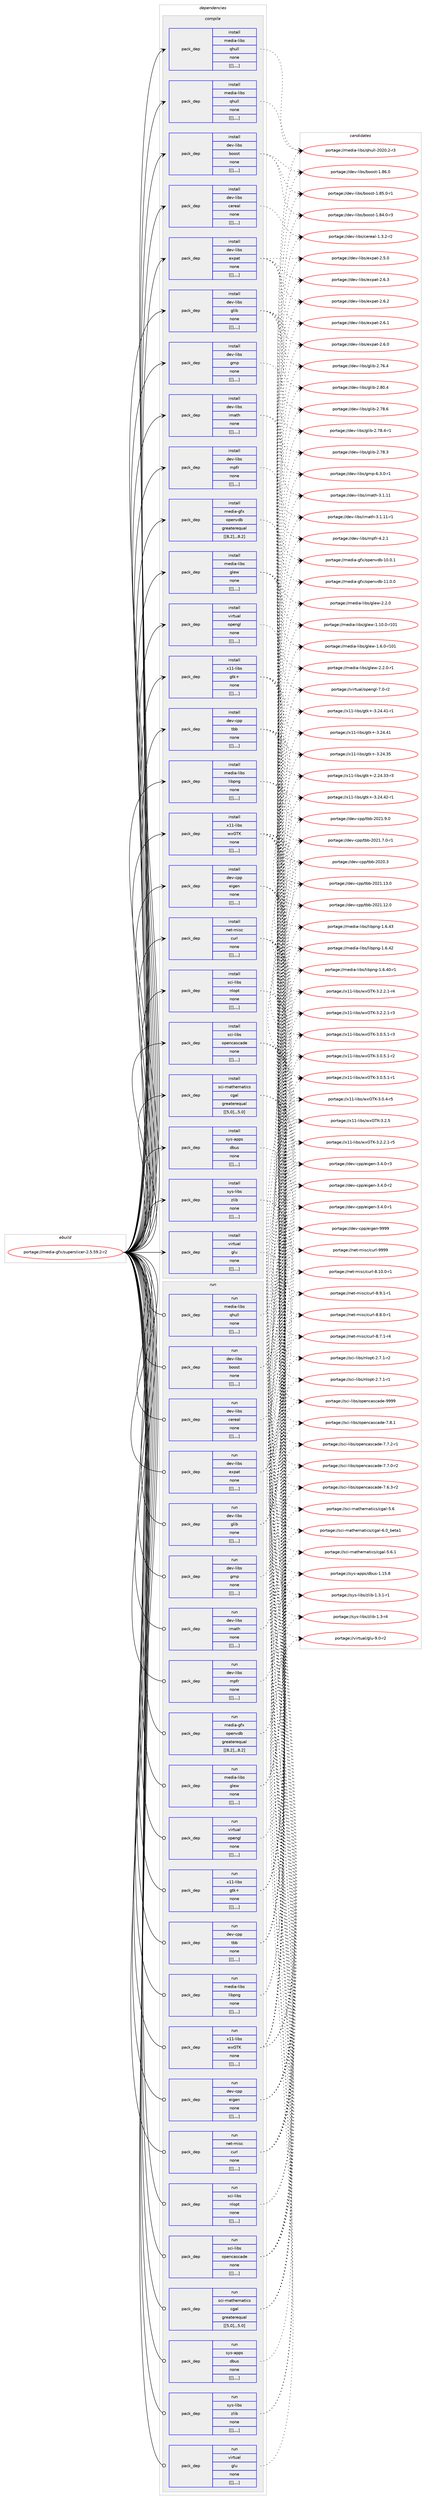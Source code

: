digraph prolog {

# *************
# Graph options
# *************

newrank=true;
concentrate=true;
compound=true;
graph [rankdir=LR,fontname=Helvetica,fontsize=10,ranksep=1.5];#, ranksep=2.5, nodesep=0.2];
edge  [arrowhead=vee];
node  [fontname=Helvetica,fontsize=10];

# **********
# The ebuild
# **********

subgraph cluster_leftcol {
color=gray;
label=<<i>ebuild</i>>;
id [label="portage://media-gfx/superslicer-2.5.59.2-r2", color=red, width=4, href="../media-gfx/superslicer-2.5.59.2-r2.svg"];
}

# ****************
# The dependencies
# ****************

subgraph cluster_midcol {
color=gray;
label=<<i>dependencies</i>>;
subgraph cluster_compile {
fillcolor="#eeeeee";
style=filled;
label=<<i>compile</i>>;
subgraph pack230252 {
dependency310038 [label=<<TABLE BORDER="0" CELLBORDER="1" CELLSPACING="0" CELLPADDING="4" WIDTH="220"><TR><TD ROWSPAN="6" CELLPADDING="30">pack_dep</TD></TR><TR><TD WIDTH="110">install</TD></TR><TR><TD>dev-cpp</TD></TR><TR><TD>eigen</TD></TR><TR><TD>none</TD></TR><TR><TD>[[],,,,]</TD></TR></TABLE>>, shape=none, color=blue];
}
id:e -> dependency310038:w [weight=20,style="solid",arrowhead="vee"];
subgraph pack230253 {
dependency310039 [label=<<TABLE BORDER="0" CELLBORDER="1" CELLSPACING="0" CELLPADDING="4" WIDTH="220"><TR><TD ROWSPAN="6" CELLPADDING="30">pack_dep</TD></TR><TR><TD WIDTH="110">install</TD></TR><TR><TD>dev-cpp</TD></TR><TR><TD>tbb</TD></TR><TR><TD>none</TD></TR><TR><TD>[[],,,,]</TD></TR></TABLE>>, shape=none, color=blue];
}
id:e -> dependency310039:w [weight=20,style="solid",arrowhead="vee"];
subgraph pack230254 {
dependency310040 [label=<<TABLE BORDER="0" CELLBORDER="1" CELLSPACING="0" CELLPADDING="4" WIDTH="220"><TR><TD ROWSPAN="6" CELLPADDING="30">pack_dep</TD></TR><TR><TD WIDTH="110">install</TD></TR><TR><TD>dev-libs</TD></TR><TR><TD>boost</TD></TR><TR><TD>none</TD></TR><TR><TD>[[],,,,]</TD></TR></TABLE>>, shape=none, color=blue];
}
id:e -> dependency310040:w [weight=20,style="solid",arrowhead="vee"];
subgraph pack230255 {
dependency310041 [label=<<TABLE BORDER="0" CELLBORDER="1" CELLSPACING="0" CELLPADDING="4" WIDTH="220"><TR><TD ROWSPAN="6" CELLPADDING="30">pack_dep</TD></TR><TR><TD WIDTH="110">install</TD></TR><TR><TD>dev-libs</TD></TR><TR><TD>cereal</TD></TR><TR><TD>none</TD></TR><TR><TD>[[],,,,]</TD></TR></TABLE>>, shape=none, color=blue];
}
id:e -> dependency310041:w [weight=20,style="solid",arrowhead="vee"];
subgraph pack230256 {
dependency310042 [label=<<TABLE BORDER="0" CELLBORDER="1" CELLSPACING="0" CELLPADDING="4" WIDTH="220"><TR><TD ROWSPAN="6" CELLPADDING="30">pack_dep</TD></TR><TR><TD WIDTH="110">install</TD></TR><TR><TD>dev-libs</TD></TR><TR><TD>expat</TD></TR><TR><TD>none</TD></TR><TR><TD>[[],,,,]</TD></TR></TABLE>>, shape=none, color=blue];
}
id:e -> dependency310042:w [weight=20,style="solid",arrowhead="vee"];
subgraph pack230257 {
dependency310043 [label=<<TABLE BORDER="0" CELLBORDER="1" CELLSPACING="0" CELLPADDING="4" WIDTH="220"><TR><TD ROWSPAN="6" CELLPADDING="30">pack_dep</TD></TR><TR><TD WIDTH="110">install</TD></TR><TR><TD>dev-libs</TD></TR><TR><TD>glib</TD></TR><TR><TD>none</TD></TR><TR><TD>[[],,,,]</TD></TR></TABLE>>, shape=none, color=blue];
}
id:e -> dependency310043:w [weight=20,style="solid",arrowhead="vee"];
subgraph pack230258 {
dependency310044 [label=<<TABLE BORDER="0" CELLBORDER="1" CELLSPACING="0" CELLPADDING="4" WIDTH="220"><TR><TD ROWSPAN="6" CELLPADDING="30">pack_dep</TD></TR><TR><TD WIDTH="110">install</TD></TR><TR><TD>dev-libs</TD></TR><TR><TD>gmp</TD></TR><TR><TD>none</TD></TR><TR><TD>[[],,,,]</TD></TR></TABLE>>, shape=none, color=blue];
}
id:e -> dependency310044:w [weight=20,style="solid",arrowhead="vee"];
subgraph pack230259 {
dependency310045 [label=<<TABLE BORDER="0" CELLBORDER="1" CELLSPACING="0" CELLPADDING="4" WIDTH="220"><TR><TD ROWSPAN="6" CELLPADDING="30">pack_dep</TD></TR><TR><TD WIDTH="110">install</TD></TR><TR><TD>dev-libs</TD></TR><TR><TD>imath</TD></TR><TR><TD>none</TD></TR><TR><TD>[[],,,,]</TD></TR></TABLE>>, shape=none, color=blue];
}
id:e -> dependency310045:w [weight=20,style="solid",arrowhead="vee"];
subgraph pack230260 {
dependency310046 [label=<<TABLE BORDER="0" CELLBORDER="1" CELLSPACING="0" CELLPADDING="4" WIDTH="220"><TR><TD ROWSPAN="6" CELLPADDING="30">pack_dep</TD></TR><TR><TD WIDTH="110">install</TD></TR><TR><TD>dev-libs</TD></TR><TR><TD>mpfr</TD></TR><TR><TD>none</TD></TR><TR><TD>[[],,,,]</TD></TR></TABLE>>, shape=none, color=blue];
}
id:e -> dependency310046:w [weight=20,style="solid",arrowhead="vee"];
subgraph pack230261 {
dependency310047 [label=<<TABLE BORDER="0" CELLBORDER="1" CELLSPACING="0" CELLPADDING="4" WIDTH="220"><TR><TD ROWSPAN="6" CELLPADDING="30">pack_dep</TD></TR><TR><TD WIDTH="110">install</TD></TR><TR><TD>media-gfx</TD></TR><TR><TD>openvdb</TD></TR><TR><TD>greaterequal</TD></TR><TR><TD>[[8,2],,,8.2]</TD></TR></TABLE>>, shape=none, color=blue];
}
id:e -> dependency310047:w [weight=20,style="solid",arrowhead="vee"];
subgraph pack230262 {
dependency310048 [label=<<TABLE BORDER="0" CELLBORDER="1" CELLSPACING="0" CELLPADDING="4" WIDTH="220"><TR><TD ROWSPAN="6" CELLPADDING="30">pack_dep</TD></TR><TR><TD WIDTH="110">install</TD></TR><TR><TD>media-libs</TD></TR><TR><TD>glew</TD></TR><TR><TD>none</TD></TR><TR><TD>[[],,,,]</TD></TR></TABLE>>, shape=none, color=blue];
}
id:e -> dependency310048:w [weight=20,style="solid",arrowhead="vee"];
subgraph pack230263 {
dependency310049 [label=<<TABLE BORDER="0" CELLBORDER="1" CELLSPACING="0" CELLPADDING="4" WIDTH="220"><TR><TD ROWSPAN="6" CELLPADDING="30">pack_dep</TD></TR><TR><TD WIDTH="110">install</TD></TR><TR><TD>media-libs</TD></TR><TR><TD>libpng</TD></TR><TR><TD>none</TD></TR><TR><TD>[[],,,,]</TD></TR></TABLE>>, shape=none, color=blue];
}
id:e -> dependency310049:w [weight=20,style="solid",arrowhead="vee"];
subgraph pack230264 {
dependency310050 [label=<<TABLE BORDER="0" CELLBORDER="1" CELLSPACING="0" CELLPADDING="4" WIDTH="220"><TR><TD ROWSPAN="6" CELLPADDING="30">pack_dep</TD></TR><TR><TD WIDTH="110">install</TD></TR><TR><TD>media-libs</TD></TR><TR><TD>qhull</TD></TR><TR><TD>none</TD></TR><TR><TD>[[],,,,]</TD></TR></TABLE>>, shape=none, color=blue];
}
id:e -> dependency310050:w [weight=20,style="solid",arrowhead="vee"];
subgraph pack230265 {
dependency310051 [label=<<TABLE BORDER="0" CELLBORDER="1" CELLSPACING="0" CELLPADDING="4" WIDTH="220"><TR><TD ROWSPAN="6" CELLPADDING="30">pack_dep</TD></TR><TR><TD WIDTH="110">install</TD></TR><TR><TD>media-libs</TD></TR><TR><TD>qhull</TD></TR><TR><TD>none</TD></TR><TR><TD>[[],,,,]</TD></TR></TABLE>>, shape=none, color=blue];
}
id:e -> dependency310051:w [weight=20,style="solid",arrowhead="vee"];
subgraph pack230266 {
dependency310052 [label=<<TABLE BORDER="0" CELLBORDER="1" CELLSPACING="0" CELLPADDING="4" WIDTH="220"><TR><TD ROWSPAN="6" CELLPADDING="30">pack_dep</TD></TR><TR><TD WIDTH="110">install</TD></TR><TR><TD>net-misc</TD></TR><TR><TD>curl</TD></TR><TR><TD>none</TD></TR><TR><TD>[[],,,,]</TD></TR></TABLE>>, shape=none, color=blue];
}
id:e -> dependency310052:w [weight=20,style="solid",arrowhead="vee"];
subgraph pack230267 {
dependency310053 [label=<<TABLE BORDER="0" CELLBORDER="1" CELLSPACING="0" CELLPADDING="4" WIDTH="220"><TR><TD ROWSPAN="6" CELLPADDING="30">pack_dep</TD></TR><TR><TD WIDTH="110">install</TD></TR><TR><TD>sci-libs</TD></TR><TR><TD>nlopt</TD></TR><TR><TD>none</TD></TR><TR><TD>[[],,,,]</TD></TR></TABLE>>, shape=none, color=blue];
}
id:e -> dependency310053:w [weight=20,style="solid",arrowhead="vee"];
subgraph pack230268 {
dependency310054 [label=<<TABLE BORDER="0" CELLBORDER="1" CELLSPACING="0" CELLPADDING="4" WIDTH="220"><TR><TD ROWSPAN="6" CELLPADDING="30">pack_dep</TD></TR><TR><TD WIDTH="110">install</TD></TR><TR><TD>sci-libs</TD></TR><TR><TD>opencascade</TD></TR><TR><TD>none</TD></TR><TR><TD>[[],,,,]</TD></TR></TABLE>>, shape=none, color=blue];
}
id:e -> dependency310054:w [weight=20,style="solid",arrowhead="vee"];
subgraph pack230269 {
dependency310055 [label=<<TABLE BORDER="0" CELLBORDER="1" CELLSPACING="0" CELLPADDING="4" WIDTH="220"><TR><TD ROWSPAN="6" CELLPADDING="30">pack_dep</TD></TR><TR><TD WIDTH="110">install</TD></TR><TR><TD>sci-mathematics</TD></TR><TR><TD>cgal</TD></TR><TR><TD>greaterequal</TD></TR><TR><TD>[[5,0],,,5.0]</TD></TR></TABLE>>, shape=none, color=blue];
}
id:e -> dependency310055:w [weight=20,style="solid",arrowhead="vee"];
subgraph pack230270 {
dependency310056 [label=<<TABLE BORDER="0" CELLBORDER="1" CELLSPACING="0" CELLPADDING="4" WIDTH="220"><TR><TD ROWSPAN="6" CELLPADDING="30">pack_dep</TD></TR><TR><TD WIDTH="110">install</TD></TR><TR><TD>sys-apps</TD></TR><TR><TD>dbus</TD></TR><TR><TD>none</TD></TR><TR><TD>[[],,,,]</TD></TR></TABLE>>, shape=none, color=blue];
}
id:e -> dependency310056:w [weight=20,style="solid",arrowhead="vee"];
subgraph pack230271 {
dependency310057 [label=<<TABLE BORDER="0" CELLBORDER="1" CELLSPACING="0" CELLPADDING="4" WIDTH="220"><TR><TD ROWSPAN="6" CELLPADDING="30">pack_dep</TD></TR><TR><TD WIDTH="110">install</TD></TR><TR><TD>sys-libs</TD></TR><TR><TD>zlib</TD></TR><TR><TD>none</TD></TR><TR><TD>[[],,,,]</TD></TR></TABLE>>, shape=none, color=blue];
}
id:e -> dependency310057:w [weight=20,style="solid",arrowhead="vee"];
subgraph pack230272 {
dependency310058 [label=<<TABLE BORDER="0" CELLBORDER="1" CELLSPACING="0" CELLPADDING="4" WIDTH="220"><TR><TD ROWSPAN="6" CELLPADDING="30">pack_dep</TD></TR><TR><TD WIDTH="110">install</TD></TR><TR><TD>virtual</TD></TR><TR><TD>glu</TD></TR><TR><TD>none</TD></TR><TR><TD>[[],,,,]</TD></TR></TABLE>>, shape=none, color=blue];
}
id:e -> dependency310058:w [weight=20,style="solid",arrowhead="vee"];
subgraph pack230273 {
dependency310059 [label=<<TABLE BORDER="0" CELLBORDER="1" CELLSPACING="0" CELLPADDING="4" WIDTH="220"><TR><TD ROWSPAN="6" CELLPADDING="30">pack_dep</TD></TR><TR><TD WIDTH="110">install</TD></TR><TR><TD>virtual</TD></TR><TR><TD>opengl</TD></TR><TR><TD>none</TD></TR><TR><TD>[[],,,,]</TD></TR></TABLE>>, shape=none, color=blue];
}
id:e -> dependency310059:w [weight=20,style="solid",arrowhead="vee"];
subgraph pack230274 {
dependency310060 [label=<<TABLE BORDER="0" CELLBORDER="1" CELLSPACING="0" CELLPADDING="4" WIDTH="220"><TR><TD ROWSPAN="6" CELLPADDING="30">pack_dep</TD></TR><TR><TD WIDTH="110">install</TD></TR><TR><TD>x11-libs</TD></TR><TR><TD>gtk+</TD></TR><TR><TD>none</TD></TR><TR><TD>[[],,,,]</TD></TR></TABLE>>, shape=none, color=blue];
}
id:e -> dependency310060:w [weight=20,style="solid",arrowhead="vee"];
subgraph pack230275 {
dependency310061 [label=<<TABLE BORDER="0" CELLBORDER="1" CELLSPACING="0" CELLPADDING="4" WIDTH="220"><TR><TD ROWSPAN="6" CELLPADDING="30">pack_dep</TD></TR><TR><TD WIDTH="110">install</TD></TR><TR><TD>x11-libs</TD></TR><TR><TD>wxGTK</TD></TR><TR><TD>none</TD></TR><TR><TD>[[],,,,]</TD></TR></TABLE>>, shape=none, color=blue];
}
id:e -> dependency310061:w [weight=20,style="solid",arrowhead="vee"];
}
subgraph cluster_compileandrun {
fillcolor="#eeeeee";
style=filled;
label=<<i>compile and run</i>>;
}
subgraph cluster_run {
fillcolor="#eeeeee";
style=filled;
label=<<i>run</i>>;
subgraph pack230276 {
dependency310062 [label=<<TABLE BORDER="0" CELLBORDER="1" CELLSPACING="0" CELLPADDING="4" WIDTH="220"><TR><TD ROWSPAN="6" CELLPADDING="30">pack_dep</TD></TR><TR><TD WIDTH="110">run</TD></TR><TR><TD>dev-cpp</TD></TR><TR><TD>eigen</TD></TR><TR><TD>none</TD></TR><TR><TD>[[],,,,]</TD></TR></TABLE>>, shape=none, color=blue];
}
id:e -> dependency310062:w [weight=20,style="solid",arrowhead="odot"];
subgraph pack230277 {
dependency310063 [label=<<TABLE BORDER="0" CELLBORDER="1" CELLSPACING="0" CELLPADDING="4" WIDTH="220"><TR><TD ROWSPAN="6" CELLPADDING="30">pack_dep</TD></TR><TR><TD WIDTH="110">run</TD></TR><TR><TD>dev-cpp</TD></TR><TR><TD>tbb</TD></TR><TR><TD>none</TD></TR><TR><TD>[[],,,,]</TD></TR></TABLE>>, shape=none, color=blue];
}
id:e -> dependency310063:w [weight=20,style="solid",arrowhead="odot"];
subgraph pack230278 {
dependency310064 [label=<<TABLE BORDER="0" CELLBORDER="1" CELLSPACING="0" CELLPADDING="4" WIDTH="220"><TR><TD ROWSPAN="6" CELLPADDING="30">pack_dep</TD></TR><TR><TD WIDTH="110">run</TD></TR><TR><TD>dev-libs</TD></TR><TR><TD>boost</TD></TR><TR><TD>none</TD></TR><TR><TD>[[],,,,]</TD></TR></TABLE>>, shape=none, color=blue];
}
id:e -> dependency310064:w [weight=20,style="solid",arrowhead="odot"];
subgraph pack230279 {
dependency310065 [label=<<TABLE BORDER="0" CELLBORDER="1" CELLSPACING="0" CELLPADDING="4" WIDTH="220"><TR><TD ROWSPAN="6" CELLPADDING="30">pack_dep</TD></TR><TR><TD WIDTH="110">run</TD></TR><TR><TD>dev-libs</TD></TR><TR><TD>cereal</TD></TR><TR><TD>none</TD></TR><TR><TD>[[],,,,]</TD></TR></TABLE>>, shape=none, color=blue];
}
id:e -> dependency310065:w [weight=20,style="solid",arrowhead="odot"];
subgraph pack230280 {
dependency310066 [label=<<TABLE BORDER="0" CELLBORDER="1" CELLSPACING="0" CELLPADDING="4" WIDTH="220"><TR><TD ROWSPAN="6" CELLPADDING="30">pack_dep</TD></TR><TR><TD WIDTH="110">run</TD></TR><TR><TD>dev-libs</TD></TR><TR><TD>expat</TD></TR><TR><TD>none</TD></TR><TR><TD>[[],,,,]</TD></TR></TABLE>>, shape=none, color=blue];
}
id:e -> dependency310066:w [weight=20,style="solid",arrowhead="odot"];
subgraph pack230281 {
dependency310067 [label=<<TABLE BORDER="0" CELLBORDER="1" CELLSPACING="0" CELLPADDING="4" WIDTH="220"><TR><TD ROWSPAN="6" CELLPADDING="30">pack_dep</TD></TR><TR><TD WIDTH="110">run</TD></TR><TR><TD>dev-libs</TD></TR><TR><TD>glib</TD></TR><TR><TD>none</TD></TR><TR><TD>[[],,,,]</TD></TR></TABLE>>, shape=none, color=blue];
}
id:e -> dependency310067:w [weight=20,style="solid",arrowhead="odot"];
subgraph pack230282 {
dependency310068 [label=<<TABLE BORDER="0" CELLBORDER="1" CELLSPACING="0" CELLPADDING="4" WIDTH="220"><TR><TD ROWSPAN="6" CELLPADDING="30">pack_dep</TD></TR><TR><TD WIDTH="110">run</TD></TR><TR><TD>dev-libs</TD></TR><TR><TD>gmp</TD></TR><TR><TD>none</TD></TR><TR><TD>[[],,,,]</TD></TR></TABLE>>, shape=none, color=blue];
}
id:e -> dependency310068:w [weight=20,style="solid",arrowhead="odot"];
subgraph pack230283 {
dependency310069 [label=<<TABLE BORDER="0" CELLBORDER="1" CELLSPACING="0" CELLPADDING="4" WIDTH="220"><TR><TD ROWSPAN="6" CELLPADDING="30">pack_dep</TD></TR><TR><TD WIDTH="110">run</TD></TR><TR><TD>dev-libs</TD></TR><TR><TD>imath</TD></TR><TR><TD>none</TD></TR><TR><TD>[[],,,,]</TD></TR></TABLE>>, shape=none, color=blue];
}
id:e -> dependency310069:w [weight=20,style="solid",arrowhead="odot"];
subgraph pack230284 {
dependency310070 [label=<<TABLE BORDER="0" CELLBORDER="1" CELLSPACING="0" CELLPADDING="4" WIDTH="220"><TR><TD ROWSPAN="6" CELLPADDING="30">pack_dep</TD></TR><TR><TD WIDTH="110">run</TD></TR><TR><TD>dev-libs</TD></TR><TR><TD>mpfr</TD></TR><TR><TD>none</TD></TR><TR><TD>[[],,,,]</TD></TR></TABLE>>, shape=none, color=blue];
}
id:e -> dependency310070:w [weight=20,style="solid",arrowhead="odot"];
subgraph pack230285 {
dependency310071 [label=<<TABLE BORDER="0" CELLBORDER="1" CELLSPACING="0" CELLPADDING="4" WIDTH="220"><TR><TD ROWSPAN="6" CELLPADDING="30">pack_dep</TD></TR><TR><TD WIDTH="110">run</TD></TR><TR><TD>media-gfx</TD></TR><TR><TD>openvdb</TD></TR><TR><TD>greaterequal</TD></TR><TR><TD>[[8,2],,,8.2]</TD></TR></TABLE>>, shape=none, color=blue];
}
id:e -> dependency310071:w [weight=20,style="solid",arrowhead="odot"];
subgraph pack230286 {
dependency310072 [label=<<TABLE BORDER="0" CELLBORDER="1" CELLSPACING="0" CELLPADDING="4" WIDTH="220"><TR><TD ROWSPAN="6" CELLPADDING="30">pack_dep</TD></TR><TR><TD WIDTH="110">run</TD></TR><TR><TD>media-libs</TD></TR><TR><TD>glew</TD></TR><TR><TD>none</TD></TR><TR><TD>[[],,,,]</TD></TR></TABLE>>, shape=none, color=blue];
}
id:e -> dependency310072:w [weight=20,style="solid",arrowhead="odot"];
subgraph pack230287 {
dependency310073 [label=<<TABLE BORDER="0" CELLBORDER="1" CELLSPACING="0" CELLPADDING="4" WIDTH="220"><TR><TD ROWSPAN="6" CELLPADDING="30">pack_dep</TD></TR><TR><TD WIDTH="110">run</TD></TR><TR><TD>media-libs</TD></TR><TR><TD>libpng</TD></TR><TR><TD>none</TD></TR><TR><TD>[[],,,,]</TD></TR></TABLE>>, shape=none, color=blue];
}
id:e -> dependency310073:w [weight=20,style="solid",arrowhead="odot"];
subgraph pack230288 {
dependency310074 [label=<<TABLE BORDER="0" CELLBORDER="1" CELLSPACING="0" CELLPADDING="4" WIDTH="220"><TR><TD ROWSPAN="6" CELLPADDING="30">pack_dep</TD></TR><TR><TD WIDTH="110">run</TD></TR><TR><TD>media-libs</TD></TR><TR><TD>qhull</TD></TR><TR><TD>none</TD></TR><TR><TD>[[],,,,]</TD></TR></TABLE>>, shape=none, color=blue];
}
id:e -> dependency310074:w [weight=20,style="solid",arrowhead="odot"];
subgraph pack230289 {
dependency310075 [label=<<TABLE BORDER="0" CELLBORDER="1" CELLSPACING="0" CELLPADDING="4" WIDTH="220"><TR><TD ROWSPAN="6" CELLPADDING="30">pack_dep</TD></TR><TR><TD WIDTH="110">run</TD></TR><TR><TD>net-misc</TD></TR><TR><TD>curl</TD></TR><TR><TD>none</TD></TR><TR><TD>[[],,,,]</TD></TR></TABLE>>, shape=none, color=blue];
}
id:e -> dependency310075:w [weight=20,style="solid",arrowhead="odot"];
subgraph pack230290 {
dependency310076 [label=<<TABLE BORDER="0" CELLBORDER="1" CELLSPACING="0" CELLPADDING="4" WIDTH="220"><TR><TD ROWSPAN="6" CELLPADDING="30">pack_dep</TD></TR><TR><TD WIDTH="110">run</TD></TR><TR><TD>sci-libs</TD></TR><TR><TD>nlopt</TD></TR><TR><TD>none</TD></TR><TR><TD>[[],,,,]</TD></TR></TABLE>>, shape=none, color=blue];
}
id:e -> dependency310076:w [weight=20,style="solid",arrowhead="odot"];
subgraph pack230291 {
dependency310077 [label=<<TABLE BORDER="0" CELLBORDER="1" CELLSPACING="0" CELLPADDING="4" WIDTH="220"><TR><TD ROWSPAN="6" CELLPADDING="30">pack_dep</TD></TR><TR><TD WIDTH="110">run</TD></TR><TR><TD>sci-libs</TD></TR><TR><TD>opencascade</TD></TR><TR><TD>none</TD></TR><TR><TD>[[],,,,]</TD></TR></TABLE>>, shape=none, color=blue];
}
id:e -> dependency310077:w [weight=20,style="solid",arrowhead="odot"];
subgraph pack230292 {
dependency310078 [label=<<TABLE BORDER="0" CELLBORDER="1" CELLSPACING="0" CELLPADDING="4" WIDTH="220"><TR><TD ROWSPAN="6" CELLPADDING="30">pack_dep</TD></TR><TR><TD WIDTH="110">run</TD></TR><TR><TD>sci-mathematics</TD></TR><TR><TD>cgal</TD></TR><TR><TD>greaterequal</TD></TR><TR><TD>[[5,0],,,5.0]</TD></TR></TABLE>>, shape=none, color=blue];
}
id:e -> dependency310078:w [weight=20,style="solid",arrowhead="odot"];
subgraph pack230293 {
dependency310079 [label=<<TABLE BORDER="0" CELLBORDER="1" CELLSPACING="0" CELLPADDING="4" WIDTH="220"><TR><TD ROWSPAN="6" CELLPADDING="30">pack_dep</TD></TR><TR><TD WIDTH="110">run</TD></TR><TR><TD>sys-apps</TD></TR><TR><TD>dbus</TD></TR><TR><TD>none</TD></TR><TR><TD>[[],,,,]</TD></TR></TABLE>>, shape=none, color=blue];
}
id:e -> dependency310079:w [weight=20,style="solid",arrowhead="odot"];
subgraph pack230294 {
dependency310080 [label=<<TABLE BORDER="0" CELLBORDER="1" CELLSPACING="0" CELLPADDING="4" WIDTH="220"><TR><TD ROWSPAN="6" CELLPADDING="30">pack_dep</TD></TR><TR><TD WIDTH="110">run</TD></TR><TR><TD>sys-libs</TD></TR><TR><TD>zlib</TD></TR><TR><TD>none</TD></TR><TR><TD>[[],,,,]</TD></TR></TABLE>>, shape=none, color=blue];
}
id:e -> dependency310080:w [weight=20,style="solid",arrowhead="odot"];
subgraph pack230295 {
dependency310081 [label=<<TABLE BORDER="0" CELLBORDER="1" CELLSPACING="0" CELLPADDING="4" WIDTH="220"><TR><TD ROWSPAN="6" CELLPADDING="30">pack_dep</TD></TR><TR><TD WIDTH="110">run</TD></TR><TR><TD>virtual</TD></TR><TR><TD>glu</TD></TR><TR><TD>none</TD></TR><TR><TD>[[],,,,]</TD></TR></TABLE>>, shape=none, color=blue];
}
id:e -> dependency310081:w [weight=20,style="solid",arrowhead="odot"];
subgraph pack230296 {
dependency310082 [label=<<TABLE BORDER="0" CELLBORDER="1" CELLSPACING="0" CELLPADDING="4" WIDTH="220"><TR><TD ROWSPAN="6" CELLPADDING="30">pack_dep</TD></TR><TR><TD WIDTH="110">run</TD></TR><TR><TD>virtual</TD></TR><TR><TD>opengl</TD></TR><TR><TD>none</TD></TR><TR><TD>[[],,,,]</TD></TR></TABLE>>, shape=none, color=blue];
}
id:e -> dependency310082:w [weight=20,style="solid",arrowhead="odot"];
subgraph pack230297 {
dependency310083 [label=<<TABLE BORDER="0" CELLBORDER="1" CELLSPACING="0" CELLPADDING="4" WIDTH="220"><TR><TD ROWSPAN="6" CELLPADDING="30">pack_dep</TD></TR><TR><TD WIDTH="110">run</TD></TR><TR><TD>x11-libs</TD></TR><TR><TD>gtk+</TD></TR><TR><TD>none</TD></TR><TR><TD>[[],,,,]</TD></TR></TABLE>>, shape=none, color=blue];
}
id:e -> dependency310083:w [weight=20,style="solid",arrowhead="odot"];
subgraph pack230298 {
dependency310084 [label=<<TABLE BORDER="0" CELLBORDER="1" CELLSPACING="0" CELLPADDING="4" WIDTH="220"><TR><TD ROWSPAN="6" CELLPADDING="30">pack_dep</TD></TR><TR><TD WIDTH="110">run</TD></TR><TR><TD>x11-libs</TD></TR><TR><TD>wxGTK</TD></TR><TR><TD>none</TD></TR><TR><TD>[[],,,,]</TD></TR></TABLE>>, shape=none, color=blue];
}
id:e -> dependency310084:w [weight=20,style="solid",arrowhead="odot"];
}
}

# **************
# The candidates
# **************

subgraph cluster_choices {
rank=same;
color=gray;
label=<<i>candidates</i>>;

subgraph choice230252 {
color=black;
nodesep=1;
choice1001011184599112112471011051031011104557575757 [label="portage://dev-cpp/eigen-9999", color=red, width=4,href="../dev-cpp/eigen-9999.svg"];
choice1001011184599112112471011051031011104551465246484511451 [label="portage://dev-cpp/eigen-3.4.0-r3", color=red, width=4,href="../dev-cpp/eigen-3.4.0-r3.svg"];
choice1001011184599112112471011051031011104551465246484511450 [label="portage://dev-cpp/eigen-3.4.0-r2", color=red, width=4,href="../dev-cpp/eigen-3.4.0-r2.svg"];
choice1001011184599112112471011051031011104551465246484511449 [label="portage://dev-cpp/eigen-3.4.0-r1", color=red, width=4,href="../dev-cpp/eigen-3.4.0-r1.svg"];
dependency310038:e -> choice1001011184599112112471011051031011104557575757:w [style=dotted,weight="100"];
dependency310038:e -> choice1001011184599112112471011051031011104551465246484511451:w [style=dotted,weight="100"];
dependency310038:e -> choice1001011184599112112471011051031011104551465246484511450:w [style=dotted,weight="100"];
dependency310038:e -> choice1001011184599112112471011051031011104551465246484511449:w [style=dotted,weight="100"];
}
subgraph choice230253 {
color=black;
nodesep=1;
choice100101118459911211247116989845504850494649514648 [label="portage://dev-cpp/tbb-2021.13.0", color=red, width=4,href="../dev-cpp/tbb-2021.13.0.svg"];
choice100101118459911211247116989845504850494649504648 [label="portage://dev-cpp/tbb-2021.12.0", color=red, width=4,href="../dev-cpp/tbb-2021.12.0.svg"];
choice1001011184599112112471169898455048504946574648 [label="portage://dev-cpp/tbb-2021.9.0", color=red, width=4,href="../dev-cpp/tbb-2021.9.0.svg"];
choice10010111845991121124711698984550485049465546484511449 [label="portage://dev-cpp/tbb-2021.7.0-r1", color=red, width=4,href="../dev-cpp/tbb-2021.7.0-r1.svg"];
choice100101118459911211247116989845504850484651 [label="portage://dev-cpp/tbb-2020.3", color=red, width=4,href="../dev-cpp/tbb-2020.3.svg"];
dependency310039:e -> choice100101118459911211247116989845504850494649514648:w [style=dotted,weight="100"];
dependency310039:e -> choice100101118459911211247116989845504850494649504648:w [style=dotted,weight="100"];
dependency310039:e -> choice1001011184599112112471169898455048504946574648:w [style=dotted,weight="100"];
dependency310039:e -> choice10010111845991121124711698984550485049465546484511449:w [style=dotted,weight="100"];
dependency310039:e -> choice100101118459911211247116989845504850484651:w [style=dotted,weight="100"];
}
subgraph choice230254 {
color=black;
nodesep=1;
choice1001011184510810598115479811111111511645494656544648 [label="portage://dev-libs/boost-1.86.0", color=red, width=4,href="../dev-libs/boost-1.86.0.svg"];
choice10010111845108105981154798111111115116454946565346484511449 [label="portage://dev-libs/boost-1.85.0-r1", color=red, width=4,href="../dev-libs/boost-1.85.0-r1.svg"];
choice10010111845108105981154798111111115116454946565246484511451 [label="portage://dev-libs/boost-1.84.0-r3", color=red, width=4,href="../dev-libs/boost-1.84.0-r3.svg"];
dependency310040:e -> choice1001011184510810598115479811111111511645494656544648:w [style=dotted,weight="100"];
dependency310040:e -> choice10010111845108105981154798111111115116454946565346484511449:w [style=dotted,weight="100"];
dependency310040:e -> choice10010111845108105981154798111111115116454946565246484511451:w [style=dotted,weight="100"];
}
subgraph choice230255 {
color=black;
nodesep=1;
choice10010111845108105981154799101114101971084549465146504511450 [label="portage://dev-libs/cereal-1.3.2-r2", color=red, width=4,href="../dev-libs/cereal-1.3.2-r2.svg"];
dependency310041:e -> choice10010111845108105981154799101114101971084549465146504511450:w [style=dotted,weight="100"];
}
subgraph choice230256 {
color=black;
nodesep=1;
choice10010111845108105981154710112011297116455046544651 [label="portage://dev-libs/expat-2.6.3", color=red, width=4,href="../dev-libs/expat-2.6.3.svg"];
choice10010111845108105981154710112011297116455046544650 [label="portage://dev-libs/expat-2.6.2", color=red, width=4,href="../dev-libs/expat-2.6.2.svg"];
choice10010111845108105981154710112011297116455046544649 [label="portage://dev-libs/expat-2.6.1", color=red, width=4,href="../dev-libs/expat-2.6.1.svg"];
choice10010111845108105981154710112011297116455046544648 [label="portage://dev-libs/expat-2.6.0", color=red, width=4,href="../dev-libs/expat-2.6.0.svg"];
choice10010111845108105981154710112011297116455046534648 [label="portage://dev-libs/expat-2.5.0", color=red, width=4,href="../dev-libs/expat-2.5.0.svg"];
dependency310042:e -> choice10010111845108105981154710112011297116455046544651:w [style=dotted,weight="100"];
dependency310042:e -> choice10010111845108105981154710112011297116455046544650:w [style=dotted,weight="100"];
dependency310042:e -> choice10010111845108105981154710112011297116455046544649:w [style=dotted,weight="100"];
dependency310042:e -> choice10010111845108105981154710112011297116455046544648:w [style=dotted,weight="100"];
dependency310042:e -> choice10010111845108105981154710112011297116455046534648:w [style=dotted,weight="100"];
}
subgraph choice230257 {
color=black;
nodesep=1;
choice1001011184510810598115471031081059845504656484652 [label="portage://dev-libs/glib-2.80.4", color=red, width=4,href="../dev-libs/glib-2.80.4.svg"];
choice1001011184510810598115471031081059845504655564654 [label="portage://dev-libs/glib-2.78.6", color=red, width=4,href="../dev-libs/glib-2.78.6.svg"];
choice10010111845108105981154710310810598455046555646524511449 [label="portage://dev-libs/glib-2.78.4-r1", color=red, width=4,href="../dev-libs/glib-2.78.4-r1.svg"];
choice1001011184510810598115471031081059845504655564651 [label="portage://dev-libs/glib-2.78.3", color=red, width=4,href="../dev-libs/glib-2.78.3.svg"];
choice1001011184510810598115471031081059845504655544652 [label="portage://dev-libs/glib-2.76.4", color=red, width=4,href="../dev-libs/glib-2.76.4.svg"];
dependency310043:e -> choice1001011184510810598115471031081059845504656484652:w [style=dotted,weight="100"];
dependency310043:e -> choice1001011184510810598115471031081059845504655564654:w [style=dotted,weight="100"];
dependency310043:e -> choice10010111845108105981154710310810598455046555646524511449:w [style=dotted,weight="100"];
dependency310043:e -> choice1001011184510810598115471031081059845504655564651:w [style=dotted,weight="100"];
dependency310043:e -> choice1001011184510810598115471031081059845504655544652:w [style=dotted,weight="100"];
}
subgraph choice230258 {
color=black;
nodesep=1;
choice1001011184510810598115471031091124554465146484511449 [label="portage://dev-libs/gmp-6.3.0-r1", color=red, width=4,href="../dev-libs/gmp-6.3.0-r1.svg"];
dependency310044:e -> choice1001011184510810598115471031091124554465146484511449:w [style=dotted,weight="100"];
}
subgraph choice230259 {
color=black;
nodesep=1;
choice10010111845108105981154710510997116104455146494649494511449 [label="portage://dev-libs/imath-3.1.11-r1", color=red, width=4,href="../dev-libs/imath-3.1.11-r1.svg"];
choice1001011184510810598115471051099711610445514649464949 [label="portage://dev-libs/imath-3.1.11", color=red, width=4,href="../dev-libs/imath-3.1.11.svg"];
dependency310045:e -> choice10010111845108105981154710510997116104455146494649494511449:w [style=dotted,weight="100"];
dependency310045:e -> choice1001011184510810598115471051099711610445514649464949:w [style=dotted,weight="100"];
}
subgraph choice230260 {
color=black;
nodesep=1;
choice100101118451081059811547109112102114455246504649 [label="portage://dev-libs/mpfr-4.2.1", color=red, width=4,href="../dev-libs/mpfr-4.2.1.svg"];
dependency310046:e -> choice100101118451081059811547109112102114455246504649:w [style=dotted,weight="100"];
}
subgraph choice230261 {
color=black;
nodesep=1;
choice1091011001059745103102120471111121011101181009845494946484648 [label="portage://media-gfx/openvdb-11.0.0", color=red, width=4,href="../media-gfx/openvdb-11.0.0.svg"];
choice1091011001059745103102120471111121011101181009845494846484649 [label="portage://media-gfx/openvdb-10.0.1", color=red, width=4,href="../media-gfx/openvdb-10.0.1.svg"];
dependency310047:e -> choice1091011001059745103102120471111121011101181009845494946484648:w [style=dotted,weight="100"];
dependency310047:e -> choice1091011001059745103102120471111121011101181009845494846484649:w [style=dotted,weight="100"];
}
subgraph choice230262 {
color=black;
nodesep=1;
choice109101100105974510810598115471031081011194550465046484511449 [label="portage://media-libs/glew-2.2.0-r1", color=red, width=4,href="../media-libs/glew-2.2.0-r1.svg"];
choice10910110010597451081059811547103108101119455046504648 [label="portage://media-libs/glew-2.2.0", color=red, width=4,href="../media-libs/glew-2.2.0.svg"];
choice109101100105974510810598115471031081011194549464948464845114494849 [label="portage://media-libs/glew-1.10.0-r101", color=red, width=4,href="../media-libs/glew-1.10.0-r101.svg"];
choice1091011001059745108105981154710310810111945494654464845114494849 [label="portage://media-libs/glew-1.6.0-r101", color=red, width=4,href="../media-libs/glew-1.6.0-r101.svg"];
dependency310048:e -> choice109101100105974510810598115471031081011194550465046484511449:w [style=dotted,weight="100"];
dependency310048:e -> choice10910110010597451081059811547103108101119455046504648:w [style=dotted,weight="100"];
dependency310048:e -> choice109101100105974510810598115471031081011194549464948464845114494849:w [style=dotted,weight="100"];
dependency310048:e -> choice1091011001059745108105981154710310810111945494654464845114494849:w [style=dotted,weight="100"];
}
subgraph choice230263 {
color=black;
nodesep=1;
choice109101100105974510810598115471081059811211010345494654465251 [label="portage://media-libs/libpng-1.6.43", color=red, width=4,href="../media-libs/libpng-1.6.43.svg"];
choice109101100105974510810598115471081059811211010345494654465250 [label="portage://media-libs/libpng-1.6.42", color=red, width=4,href="../media-libs/libpng-1.6.42.svg"];
choice1091011001059745108105981154710810598112110103454946544652484511449 [label="portage://media-libs/libpng-1.6.40-r1", color=red, width=4,href="../media-libs/libpng-1.6.40-r1.svg"];
dependency310049:e -> choice109101100105974510810598115471081059811211010345494654465251:w [style=dotted,weight="100"];
dependency310049:e -> choice109101100105974510810598115471081059811211010345494654465250:w [style=dotted,weight="100"];
dependency310049:e -> choice1091011001059745108105981154710810598112110103454946544652484511449:w [style=dotted,weight="100"];
}
subgraph choice230264 {
color=black;
nodesep=1;
choice10910110010597451081059811547113104117108108455048504846504511451 [label="portage://media-libs/qhull-2020.2-r3", color=red, width=4,href="../media-libs/qhull-2020.2-r3.svg"];
dependency310050:e -> choice10910110010597451081059811547113104117108108455048504846504511451:w [style=dotted,weight="100"];
}
subgraph choice230265 {
color=black;
nodesep=1;
choice10910110010597451081059811547113104117108108455048504846504511451 [label="portage://media-libs/qhull-2020.2-r3", color=red, width=4,href="../media-libs/qhull-2020.2-r3.svg"];
dependency310051:e -> choice10910110010597451081059811547113104117108108455048504846504511451:w [style=dotted,weight="100"];
}
subgraph choice230266 {
color=black;
nodesep=1;
choice110101116451091051159947991171141084557575757 [label="portage://net-misc/curl-9999", color=red, width=4,href="../net-misc/curl-9999.svg"];
choice11010111645109105115994799117114108455646494846484511449 [label="portage://net-misc/curl-8.10.0-r1", color=red, width=4,href="../net-misc/curl-8.10.0-r1.svg"];
choice110101116451091051159947991171141084556465746494511449 [label="portage://net-misc/curl-8.9.1-r1", color=red, width=4,href="../net-misc/curl-8.9.1-r1.svg"];
choice110101116451091051159947991171141084556465646484511449 [label="portage://net-misc/curl-8.8.0-r1", color=red, width=4,href="../net-misc/curl-8.8.0-r1.svg"];
choice110101116451091051159947991171141084556465546494511452 [label="portage://net-misc/curl-8.7.1-r4", color=red, width=4,href="../net-misc/curl-8.7.1-r4.svg"];
dependency310052:e -> choice110101116451091051159947991171141084557575757:w [style=dotted,weight="100"];
dependency310052:e -> choice11010111645109105115994799117114108455646494846484511449:w [style=dotted,weight="100"];
dependency310052:e -> choice110101116451091051159947991171141084556465746494511449:w [style=dotted,weight="100"];
dependency310052:e -> choice110101116451091051159947991171141084556465646484511449:w [style=dotted,weight="100"];
dependency310052:e -> choice110101116451091051159947991171141084556465546494511452:w [style=dotted,weight="100"];
}
subgraph choice230267 {
color=black;
nodesep=1;
choice115991054510810598115471101081111121164550465546494511450 [label="portage://sci-libs/nlopt-2.7.1-r2", color=red, width=4,href="../sci-libs/nlopt-2.7.1-r2.svg"];
choice115991054510810598115471101081111121164550465546494511449 [label="portage://sci-libs/nlopt-2.7.1-r1", color=red, width=4,href="../sci-libs/nlopt-2.7.1-r1.svg"];
dependency310053:e -> choice115991054510810598115471101081111121164550465546494511450:w [style=dotted,weight="100"];
dependency310053:e -> choice115991054510810598115471101081111121164550465546494511449:w [style=dotted,weight="100"];
}
subgraph choice230268 {
color=black;
nodesep=1;
choice11599105451081059811547111112101110999711599971001014557575757 [label="portage://sci-libs/opencascade-9999", color=red, width=4,href="../sci-libs/opencascade-9999.svg"];
choice1159910545108105981154711111210111099971159997100101455546564649 [label="portage://sci-libs/opencascade-7.8.1", color=red, width=4,href="../sci-libs/opencascade-7.8.1.svg"];
choice11599105451081059811547111112101110999711599971001014555465546504511449 [label="portage://sci-libs/opencascade-7.7.2-r1", color=red, width=4,href="../sci-libs/opencascade-7.7.2-r1.svg"];
choice11599105451081059811547111112101110999711599971001014555465546484511450 [label="portage://sci-libs/opencascade-7.7.0-r2", color=red, width=4,href="../sci-libs/opencascade-7.7.0-r2.svg"];
choice11599105451081059811547111112101110999711599971001014555465446514511450 [label="portage://sci-libs/opencascade-7.6.3-r2", color=red, width=4,href="../sci-libs/opencascade-7.6.3-r2.svg"];
dependency310054:e -> choice11599105451081059811547111112101110999711599971001014557575757:w [style=dotted,weight="100"];
dependency310054:e -> choice1159910545108105981154711111210111099971159997100101455546564649:w [style=dotted,weight="100"];
dependency310054:e -> choice11599105451081059811547111112101110999711599971001014555465546504511449:w [style=dotted,weight="100"];
dependency310054:e -> choice11599105451081059811547111112101110999711599971001014555465546484511450:w [style=dotted,weight="100"];
dependency310054:e -> choice11599105451081059811547111112101110999711599971001014555465446514511450:w [style=dotted,weight="100"];
}
subgraph choice230269 {
color=black;
nodesep=1;
choice11599105451099711610410110997116105991154799103971084554464895981011169749 [label="portage://sci-mathematics/cgal-6.0_beta1", color=red, width=4,href="../sci-mathematics/cgal-6.0_beta1.svg"];
choice1159910545109971161041011099711610599115479910397108455346544649 [label="portage://sci-mathematics/cgal-5.6.1", color=red, width=4,href="../sci-mathematics/cgal-5.6.1.svg"];
choice115991054510997116104101109971161059911547991039710845534654 [label="portage://sci-mathematics/cgal-5.6", color=red, width=4,href="../sci-mathematics/cgal-5.6.svg"];
dependency310055:e -> choice11599105451099711610410110997116105991154799103971084554464895981011169749:w [style=dotted,weight="100"];
dependency310055:e -> choice1159910545109971161041011099711610599115479910397108455346544649:w [style=dotted,weight="100"];
dependency310055:e -> choice115991054510997116104101109971161059911547991039710845534654:w [style=dotted,weight="100"];
}
subgraph choice230270 {
color=black;
nodesep=1;
choice1151211154597112112115471009811711545494649534656 [label="portage://sys-apps/dbus-1.15.8", color=red, width=4,href="../sys-apps/dbus-1.15.8.svg"];
dependency310056:e -> choice1151211154597112112115471009811711545494649534656:w [style=dotted,weight="100"];
}
subgraph choice230271 {
color=black;
nodesep=1;
choice115121115451081059811547122108105984549465146494511449 [label="portage://sys-libs/zlib-1.3.1-r1", color=red, width=4,href="../sys-libs/zlib-1.3.1-r1.svg"];
choice11512111545108105981154712210810598454946514511452 [label="portage://sys-libs/zlib-1.3-r4", color=red, width=4,href="../sys-libs/zlib-1.3-r4.svg"];
dependency310057:e -> choice115121115451081059811547122108105984549465146494511449:w [style=dotted,weight="100"];
dependency310057:e -> choice11512111545108105981154712210810598454946514511452:w [style=dotted,weight="100"];
}
subgraph choice230272 {
color=black;
nodesep=1;
choice1181051141161179710847103108117455746484511450 [label="portage://virtual/glu-9.0-r2", color=red, width=4,href="../virtual/glu-9.0-r2.svg"];
dependency310058:e -> choice1181051141161179710847103108117455746484511450:w [style=dotted,weight="100"];
}
subgraph choice230273 {
color=black;
nodesep=1;
choice1181051141161179710847111112101110103108455546484511450 [label="portage://virtual/opengl-7.0-r2", color=red, width=4,href="../virtual/opengl-7.0-r2.svg"];
dependency310059:e -> choice1181051141161179710847111112101110103108455546484511450:w [style=dotted,weight="100"];
}
subgraph choice230274 {
color=black;
nodesep=1;
choice12049494510810598115471031161074345514650524652504511449 [label="portage://x11-libs/gtk+-3.24.42-r1", color=red, width=4,href="../x11-libs/gtk+-3.24.42-r1.svg"];
choice12049494510810598115471031161074345514650524652494511449 [label="portage://x11-libs/gtk+-3.24.41-r1", color=red, width=4,href="../x11-libs/gtk+-3.24.41-r1.svg"];
choice1204949451081059811547103116107434551465052465249 [label="portage://x11-libs/gtk+-3.24.41", color=red, width=4,href="../x11-libs/gtk+-3.24.41.svg"];
choice1204949451081059811547103116107434551465052465153 [label="portage://x11-libs/gtk+-3.24.35", color=red, width=4,href="../x11-libs/gtk+-3.24.35.svg"];
choice12049494510810598115471031161074345504650524651514511451 [label="portage://x11-libs/gtk+-2.24.33-r3", color=red, width=4,href="../x11-libs/gtk+-2.24.33-r3.svg"];
dependency310060:e -> choice12049494510810598115471031161074345514650524652504511449:w [style=dotted,weight="100"];
dependency310060:e -> choice12049494510810598115471031161074345514650524652494511449:w [style=dotted,weight="100"];
dependency310060:e -> choice1204949451081059811547103116107434551465052465249:w [style=dotted,weight="100"];
dependency310060:e -> choice1204949451081059811547103116107434551465052465153:w [style=dotted,weight="100"];
dependency310060:e -> choice12049494510810598115471031161074345504650524651514511451:w [style=dotted,weight="100"];
}
subgraph choice230275 {
color=black;
nodesep=1;
choice1204949451081059811547119120718475455146504653 [label="portage://x11-libs/wxGTK-3.2.5", color=red, width=4,href="../x11-libs/wxGTK-3.2.5.svg"];
choice120494945108105981154711912071847545514650465046494511453 [label="portage://x11-libs/wxGTK-3.2.2.1-r5", color=red, width=4,href="../x11-libs/wxGTK-3.2.2.1-r5.svg"];
choice120494945108105981154711912071847545514650465046494511452 [label="portage://x11-libs/wxGTK-3.2.2.1-r4", color=red, width=4,href="../x11-libs/wxGTK-3.2.2.1-r4.svg"];
choice120494945108105981154711912071847545514650465046494511451 [label="portage://x11-libs/wxGTK-3.2.2.1-r3", color=red, width=4,href="../x11-libs/wxGTK-3.2.2.1-r3.svg"];
choice120494945108105981154711912071847545514648465346494511451 [label="portage://x11-libs/wxGTK-3.0.5.1-r3", color=red, width=4,href="../x11-libs/wxGTK-3.0.5.1-r3.svg"];
choice120494945108105981154711912071847545514648465346494511450 [label="portage://x11-libs/wxGTK-3.0.5.1-r2", color=red, width=4,href="../x11-libs/wxGTK-3.0.5.1-r2.svg"];
choice120494945108105981154711912071847545514648465346494511449 [label="portage://x11-libs/wxGTK-3.0.5.1-r1", color=red, width=4,href="../x11-libs/wxGTK-3.0.5.1-r1.svg"];
choice12049494510810598115471191207184754551464846524511453 [label="portage://x11-libs/wxGTK-3.0.4-r5", color=red, width=4,href="../x11-libs/wxGTK-3.0.4-r5.svg"];
dependency310061:e -> choice1204949451081059811547119120718475455146504653:w [style=dotted,weight="100"];
dependency310061:e -> choice120494945108105981154711912071847545514650465046494511453:w [style=dotted,weight="100"];
dependency310061:e -> choice120494945108105981154711912071847545514650465046494511452:w [style=dotted,weight="100"];
dependency310061:e -> choice120494945108105981154711912071847545514650465046494511451:w [style=dotted,weight="100"];
dependency310061:e -> choice120494945108105981154711912071847545514648465346494511451:w [style=dotted,weight="100"];
dependency310061:e -> choice120494945108105981154711912071847545514648465346494511450:w [style=dotted,weight="100"];
dependency310061:e -> choice120494945108105981154711912071847545514648465346494511449:w [style=dotted,weight="100"];
dependency310061:e -> choice12049494510810598115471191207184754551464846524511453:w [style=dotted,weight="100"];
}
subgraph choice230276 {
color=black;
nodesep=1;
choice1001011184599112112471011051031011104557575757 [label="portage://dev-cpp/eigen-9999", color=red, width=4,href="../dev-cpp/eigen-9999.svg"];
choice1001011184599112112471011051031011104551465246484511451 [label="portage://dev-cpp/eigen-3.4.0-r3", color=red, width=4,href="../dev-cpp/eigen-3.4.0-r3.svg"];
choice1001011184599112112471011051031011104551465246484511450 [label="portage://dev-cpp/eigen-3.4.0-r2", color=red, width=4,href="../dev-cpp/eigen-3.4.0-r2.svg"];
choice1001011184599112112471011051031011104551465246484511449 [label="portage://dev-cpp/eigen-3.4.0-r1", color=red, width=4,href="../dev-cpp/eigen-3.4.0-r1.svg"];
dependency310062:e -> choice1001011184599112112471011051031011104557575757:w [style=dotted,weight="100"];
dependency310062:e -> choice1001011184599112112471011051031011104551465246484511451:w [style=dotted,weight="100"];
dependency310062:e -> choice1001011184599112112471011051031011104551465246484511450:w [style=dotted,weight="100"];
dependency310062:e -> choice1001011184599112112471011051031011104551465246484511449:w [style=dotted,weight="100"];
}
subgraph choice230277 {
color=black;
nodesep=1;
choice100101118459911211247116989845504850494649514648 [label="portage://dev-cpp/tbb-2021.13.0", color=red, width=4,href="../dev-cpp/tbb-2021.13.0.svg"];
choice100101118459911211247116989845504850494649504648 [label="portage://dev-cpp/tbb-2021.12.0", color=red, width=4,href="../dev-cpp/tbb-2021.12.0.svg"];
choice1001011184599112112471169898455048504946574648 [label="portage://dev-cpp/tbb-2021.9.0", color=red, width=4,href="../dev-cpp/tbb-2021.9.0.svg"];
choice10010111845991121124711698984550485049465546484511449 [label="portage://dev-cpp/tbb-2021.7.0-r1", color=red, width=4,href="../dev-cpp/tbb-2021.7.0-r1.svg"];
choice100101118459911211247116989845504850484651 [label="portage://dev-cpp/tbb-2020.3", color=red, width=4,href="../dev-cpp/tbb-2020.3.svg"];
dependency310063:e -> choice100101118459911211247116989845504850494649514648:w [style=dotted,weight="100"];
dependency310063:e -> choice100101118459911211247116989845504850494649504648:w [style=dotted,weight="100"];
dependency310063:e -> choice1001011184599112112471169898455048504946574648:w [style=dotted,weight="100"];
dependency310063:e -> choice10010111845991121124711698984550485049465546484511449:w [style=dotted,weight="100"];
dependency310063:e -> choice100101118459911211247116989845504850484651:w [style=dotted,weight="100"];
}
subgraph choice230278 {
color=black;
nodesep=1;
choice1001011184510810598115479811111111511645494656544648 [label="portage://dev-libs/boost-1.86.0", color=red, width=4,href="../dev-libs/boost-1.86.0.svg"];
choice10010111845108105981154798111111115116454946565346484511449 [label="portage://dev-libs/boost-1.85.0-r1", color=red, width=4,href="../dev-libs/boost-1.85.0-r1.svg"];
choice10010111845108105981154798111111115116454946565246484511451 [label="portage://dev-libs/boost-1.84.0-r3", color=red, width=4,href="../dev-libs/boost-1.84.0-r3.svg"];
dependency310064:e -> choice1001011184510810598115479811111111511645494656544648:w [style=dotted,weight="100"];
dependency310064:e -> choice10010111845108105981154798111111115116454946565346484511449:w [style=dotted,weight="100"];
dependency310064:e -> choice10010111845108105981154798111111115116454946565246484511451:w [style=dotted,weight="100"];
}
subgraph choice230279 {
color=black;
nodesep=1;
choice10010111845108105981154799101114101971084549465146504511450 [label="portage://dev-libs/cereal-1.3.2-r2", color=red, width=4,href="../dev-libs/cereal-1.3.2-r2.svg"];
dependency310065:e -> choice10010111845108105981154799101114101971084549465146504511450:w [style=dotted,weight="100"];
}
subgraph choice230280 {
color=black;
nodesep=1;
choice10010111845108105981154710112011297116455046544651 [label="portage://dev-libs/expat-2.6.3", color=red, width=4,href="../dev-libs/expat-2.6.3.svg"];
choice10010111845108105981154710112011297116455046544650 [label="portage://dev-libs/expat-2.6.2", color=red, width=4,href="../dev-libs/expat-2.6.2.svg"];
choice10010111845108105981154710112011297116455046544649 [label="portage://dev-libs/expat-2.6.1", color=red, width=4,href="../dev-libs/expat-2.6.1.svg"];
choice10010111845108105981154710112011297116455046544648 [label="portage://dev-libs/expat-2.6.0", color=red, width=4,href="../dev-libs/expat-2.6.0.svg"];
choice10010111845108105981154710112011297116455046534648 [label="portage://dev-libs/expat-2.5.0", color=red, width=4,href="../dev-libs/expat-2.5.0.svg"];
dependency310066:e -> choice10010111845108105981154710112011297116455046544651:w [style=dotted,weight="100"];
dependency310066:e -> choice10010111845108105981154710112011297116455046544650:w [style=dotted,weight="100"];
dependency310066:e -> choice10010111845108105981154710112011297116455046544649:w [style=dotted,weight="100"];
dependency310066:e -> choice10010111845108105981154710112011297116455046544648:w [style=dotted,weight="100"];
dependency310066:e -> choice10010111845108105981154710112011297116455046534648:w [style=dotted,weight="100"];
}
subgraph choice230281 {
color=black;
nodesep=1;
choice1001011184510810598115471031081059845504656484652 [label="portage://dev-libs/glib-2.80.4", color=red, width=4,href="../dev-libs/glib-2.80.4.svg"];
choice1001011184510810598115471031081059845504655564654 [label="portage://dev-libs/glib-2.78.6", color=red, width=4,href="../dev-libs/glib-2.78.6.svg"];
choice10010111845108105981154710310810598455046555646524511449 [label="portage://dev-libs/glib-2.78.4-r1", color=red, width=4,href="../dev-libs/glib-2.78.4-r1.svg"];
choice1001011184510810598115471031081059845504655564651 [label="portage://dev-libs/glib-2.78.3", color=red, width=4,href="../dev-libs/glib-2.78.3.svg"];
choice1001011184510810598115471031081059845504655544652 [label="portage://dev-libs/glib-2.76.4", color=red, width=4,href="../dev-libs/glib-2.76.4.svg"];
dependency310067:e -> choice1001011184510810598115471031081059845504656484652:w [style=dotted,weight="100"];
dependency310067:e -> choice1001011184510810598115471031081059845504655564654:w [style=dotted,weight="100"];
dependency310067:e -> choice10010111845108105981154710310810598455046555646524511449:w [style=dotted,weight="100"];
dependency310067:e -> choice1001011184510810598115471031081059845504655564651:w [style=dotted,weight="100"];
dependency310067:e -> choice1001011184510810598115471031081059845504655544652:w [style=dotted,weight="100"];
}
subgraph choice230282 {
color=black;
nodesep=1;
choice1001011184510810598115471031091124554465146484511449 [label="portage://dev-libs/gmp-6.3.0-r1", color=red, width=4,href="../dev-libs/gmp-6.3.0-r1.svg"];
dependency310068:e -> choice1001011184510810598115471031091124554465146484511449:w [style=dotted,weight="100"];
}
subgraph choice230283 {
color=black;
nodesep=1;
choice10010111845108105981154710510997116104455146494649494511449 [label="portage://dev-libs/imath-3.1.11-r1", color=red, width=4,href="../dev-libs/imath-3.1.11-r1.svg"];
choice1001011184510810598115471051099711610445514649464949 [label="portage://dev-libs/imath-3.1.11", color=red, width=4,href="../dev-libs/imath-3.1.11.svg"];
dependency310069:e -> choice10010111845108105981154710510997116104455146494649494511449:w [style=dotted,weight="100"];
dependency310069:e -> choice1001011184510810598115471051099711610445514649464949:w [style=dotted,weight="100"];
}
subgraph choice230284 {
color=black;
nodesep=1;
choice100101118451081059811547109112102114455246504649 [label="portage://dev-libs/mpfr-4.2.1", color=red, width=4,href="../dev-libs/mpfr-4.2.1.svg"];
dependency310070:e -> choice100101118451081059811547109112102114455246504649:w [style=dotted,weight="100"];
}
subgraph choice230285 {
color=black;
nodesep=1;
choice1091011001059745103102120471111121011101181009845494946484648 [label="portage://media-gfx/openvdb-11.0.0", color=red, width=4,href="../media-gfx/openvdb-11.0.0.svg"];
choice1091011001059745103102120471111121011101181009845494846484649 [label="portage://media-gfx/openvdb-10.0.1", color=red, width=4,href="../media-gfx/openvdb-10.0.1.svg"];
dependency310071:e -> choice1091011001059745103102120471111121011101181009845494946484648:w [style=dotted,weight="100"];
dependency310071:e -> choice1091011001059745103102120471111121011101181009845494846484649:w [style=dotted,weight="100"];
}
subgraph choice230286 {
color=black;
nodesep=1;
choice109101100105974510810598115471031081011194550465046484511449 [label="portage://media-libs/glew-2.2.0-r1", color=red, width=4,href="../media-libs/glew-2.2.0-r1.svg"];
choice10910110010597451081059811547103108101119455046504648 [label="portage://media-libs/glew-2.2.0", color=red, width=4,href="../media-libs/glew-2.2.0.svg"];
choice109101100105974510810598115471031081011194549464948464845114494849 [label="portage://media-libs/glew-1.10.0-r101", color=red, width=4,href="../media-libs/glew-1.10.0-r101.svg"];
choice1091011001059745108105981154710310810111945494654464845114494849 [label="portage://media-libs/glew-1.6.0-r101", color=red, width=4,href="../media-libs/glew-1.6.0-r101.svg"];
dependency310072:e -> choice109101100105974510810598115471031081011194550465046484511449:w [style=dotted,weight="100"];
dependency310072:e -> choice10910110010597451081059811547103108101119455046504648:w [style=dotted,weight="100"];
dependency310072:e -> choice109101100105974510810598115471031081011194549464948464845114494849:w [style=dotted,weight="100"];
dependency310072:e -> choice1091011001059745108105981154710310810111945494654464845114494849:w [style=dotted,weight="100"];
}
subgraph choice230287 {
color=black;
nodesep=1;
choice109101100105974510810598115471081059811211010345494654465251 [label="portage://media-libs/libpng-1.6.43", color=red, width=4,href="../media-libs/libpng-1.6.43.svg"];
choice109101100105974510810598115471081059811211010345494654465250 [label="portage://media-libs/libpng-1.6.42", color=red, width=4,href="../media-libs/libpng-1.6.42.svg"];
choice1091011001059745108105981154710810598112110103454946544652484511449 [label="portage://media-libs/libpng-1.6.40-r1", color=red, width=4,href="../media-libs/libpng-1.6.40-r1.svg"];
dependency310073:e -> choice109101100105974510810598115471081059811211010345494654465251:w [style=dotted,weight="100"];
dependency310073:e -> choice109101100105974510810598115471081059811211010345494654465250:w [style=dotted,weight="100"];
dependency310073:e -> choice1091011001059745108105981154710810598112110103454946544652484511449:w [style=dotted,weight="100"];
}
subgraph choice230288 {
color=black;
nodesep=1;
choice10910110010597451081059811547113104117108108455048504846504511451 [label="portage://media-libs/qhull-2020.2-r3", color=red, width=4,href="../media-libs/qhull-2020.2-r3.svg"];
dependency310074:e -> choice10910110010597451081059811547113104117108108455048504846504511451:w [style=dotted,weight="100"];
}
subgraph choice230289 {
color=black;
nodesep=1;
choice110101116451091051159947991171141084557575757 [label="portage://net-misc/curl-9999", color=red, width=4,href="../net-misc/curl-9999.svg"];
choice11010111645109105115994799117114108455646494846484511449 [label="portage://net-misc/curl-8.10.0-r1", color=red, width=4,href="../net-misc/curl-8.10.0-r1.svg"];
choice110101116451091051159947991171141084556465746494511449 [label="portage://net-misc/curl-8.9.1-r1", color=red, width=4,href="../net-misc/curl-8.9.1-r1.svg"];
choice110101116451091051159947991171141084556465646484511449 [label="portage://net-misc/curl-8.8.0-r1", color=red, width=4,href="../net-misc/curl-8.8.0-r1.svg"];
choice110101116451091051159947991171141084556465546494511452 [label="portage://net-misc/curl-8.7.1-r4", color=red, width=4,href="../net-misc/curl-8.7.1-r4.svg"];
dependency310075:e -> choice110101116451091051159947991171141084557575757:w [style=dotted,weight="100"];
dependency310075:e -> choice11010111645109105115994799117114108455646494846484511449:w [style=dotted,weight="100"];
dependency310075:e -> choice110101116451091051159947991171141084556465746494511449:w [style=dotted,weight="100"];
dependency310075:e -> choice110101116451091051159947991171141084556465646484511449:w [style=dotted,weight="100"];
dependency310075:e -> choice110101116451091051159947991171141084556465546494511452:w [style=dotted,weight="100"];
}
subgraph choice230290 {
color=black;
nodesep=1;
choice115991054510810598115471101081111121164550465546494511450 [label="portage://sci-libs/nlopt-2.7.1-r2", color=red, width=4,href="../sci-libs/nlopt-2.7.1-r2.svg"];
choice115991054510810598115471101081111121164550465546494511449 [label="portage://sci-libs/nlopt-2.7.1-r1", color=red, width=4,href="../sci-libs/nlopt-2.7.1-r1.svg"];
dependency310076:e -> choice115991054510810598115471101081111121164550465546494511450:w [style=dotted,weight="100"];
dependency310076:e -> choice115991054510810598115471101081111121164550465546494511449:w [style=dotted,weight="100"];
}
subgraph choice230291 {
color=black;
nodesep=1;
choice11599105451081059811547111112101110999711599971001014557575757 [label="portage://sci-libs/opencascade-9999", color=red, width=4,href="../sci-libs/opencascade-9999.svg"];
choice1159910545108105981154711111210111099971159997100101455546564649 [label="portage://sci-libs/opencascade-7.8.1", color=red, width=4,href="../sci-libs/opencascade-7.8.1.svg"];
choice11599105451081059811547111112101110999711599971001014555465546504511449 [label="portage://sci-libs/opencascade-7.7.2-r1", color=red, width=4,href="../sci-libs/opencascade-7.7.2-r1.svg"];
choice11599105451081059811547111112101110999711599971001014555465546484511450 [label="portage://sci-libs/opencascade-7.7.0-r2", color=red, width=4,href="../sci-libs/opencascade-7.7.0-r2.svg"];
choice11599105451081059811547111112101110999711599971001014555465446514511450 [label="portage://sci-libs/opencascade-7.6.3-r2", color=red, width=4,href="../sci-libs/opencascade-7.6.3-r2.svg"];
dependency310077:e -> choice11599105451081059811547111112101110999711599971001014557575757:w [style=dotted,weight="100"];
dependency310077:e -> choice1159910545108105981154711111210111099971159997100101455546564649:w [style=dotted,weight="100"];
dependency310077:e -> choice11599105451081059811547111112101110999711599971001014555465546504511449:w [style=dotted,weight="100"];
dependency310077:e -> choice11599105451081059811547111112101110999711599971001014555465546484511450:w [style=dotted,weight="100"];
dependency310077:e -> choice11599105451081059811547111112101110999711599971001014555465446514511450:w [style=dotted,weight="100"];
}
subgraph choice230292 {
color=black;
nodesep=1;
choice11599105451099711610410110997116105991154799103971084554464895981011169749 [label="portage://sci-mathematics/cgal-6.0_beta1", color=red, width=4,href="../sci-mathematics/cgal-6.0_beta1.svg"];
choice1159910545109971161041011099711610599115479910397108455346544649 [label="portage://sci-mathematics/cgal-5.6.1", color=red, width=4,href="../sci-mathematics/cgal-5.6.1.svg"];
choice115991054510997116104101109971161059911547991039710845534654 [label="portage://sci-mathematics/cgal-5.6", color=red, width=4,href="../sci-mathematics/cgal-5.6.svg"];
dependency310078:e -> choice11599105451099711610410110997116105991154799103971084554464895981011169749:w [style=dotted,weight="100"];
dependency310078:e -> choice1159910545109971161041011099711610599115479910397108455346544649:w [style=dotted,weight="100"];
dependency310078:e -> choice115991054510997116104101109971161059911547991039710845534654:w [style=dotted,weight="100"];
}
subgraph choice230293 {
color=black;
nodesep=1;
choice1151211154597112112115471009811711545494649534656 [label="portage://sys-apps/dbus-1.15.8", color=red, width=4,href="../sys-apps/dbus-1.15.8.svg"];
dependency310079:e -> choice1151211154597112112115471009811711545494649534656:w [style=dotted,weight="100"];
}
subgraph choice230294 {
color=black;
nodesep=1;
choice115121115451081059811547122108105984549465146494511449 [label="portage://sys-libs/zlib-1.3.1-r1", color=red, width=4,href="../sys-libs/zlib-1.3.1-r1.svg"];
choice11512111545108105981154712210810598454946514511452 [label="portage://sys-libs/zlib-1.3-r4", color=red, width=4,href="../sys-libs/zlib-1.3-r4.svg"];
dependency310080:e -> choice115121115451081059811547122108105984549465146494511449:w [style=dotted,weight="100"];
dependency310080:e -> choice11512111545108105981154712210810598454946514511452:w [style=dotted,weight="100"];
}
subgraph choice230295 {
color=black;
nodesep=1;
choice1181051141161179710847103108117455746484511450 [label="portage://virtual/glu-9.0-r2", color=red, width=4,href="../virtual/glu-9.0-r2.svg"];
dependency310081:e -> choice1181051141161179710847103108117455746484511450:w [style=dotted,weight="100"];
}
subgraph choice230296 {
color=black;
nodesep=1;
choice1181051141161179710847111112101110103108455546484511450 [label="portage://virtual/opengl-7.0-r2", color=red, width=4,href="../virtual/opengl-7.0-r2.svg"];
dependency310082:e -> choice1181051141161179710847111112101110103108455546484511450:w [style=dotted,weight="100"];
}
subgraph choice230297 {
color=black;
nodesep=1;
choice12049494510810598115471031161074345514650524652504511449 [label="portage://x11-libs/gtk+-3.24.42-r1", color=red, width=4,href="../x11-libs/gtk+-3.24.42-r1.svg"];
choice12049494510810598115471031161074345514650524652494511449 [label="portage://x11-libs/gtk+-3.24.41-r1", color=red, width=4,href="../x11-libs/gtk+-3.24.41-r1.svg"];
choice1204949451081059811547103116107434551465052465249 [label="portage://x11-libs/gtk+-3.24.41", color=red, width=4,href="../x11-libs/gtk+-3.24.41.svg"];
choice1204949451081059811547103116107434551465052465153 [label="portage://x11-libs/gtk+-3.24.35", color=red, width=4,href="../x11-libs/gtk+-3.24.35.svg"];
choice12049494510810598115471031161074345504650524651514511451 [label="portage://x11-libs/gtk+-2.24.33-r3", color=red, width=4,href="../x11-libs/gtk+-2.24.33-r3.svg"];
dependency310083:e -> choice12049494510810598115471031161074345514650524652504511449:w [style=dotted,weight="100"];
dependency310083:e -> choice12049494510810598115471031161074345514650524652494511449:w [style=dotted,weight="100"];
dependency310083:e -> choice1204949451081059811547103116107434551465052465249:w [style=dotted,weight="100"];
dependency310083:e -> choice1204949451081059811547103116107434551465052465153:w [style=dotted,weight="100"];
dependency310083:e -> choice12049494510810598115471031161074345504650524651514511451:w [style=dotted,weight="100"];
}
subgraph choice230298 {
color=black;
nodesep=1;
choice1204949451081059811547119120718475455146504653 [label="portage://x11-libs/wxGTK-3.2.5", color=red, width=4,href="../x11-libs/wxGTK-3.2.5.svg"];
choice120494945108105981154711912071847545514650465046494511453 [label="portage://x11-libs/wxGTK-3.2.2.1-r5", color=red, width=4,href="../x11-libs/wxGTK-3.2.2.1-r5.svg"];
choice120494945108105981154711912071847545514650465046494511452 [label="portage://x11-libs/wxGTK-3.2.2.1-r4", color=red, width=4,href="../x11-libs/wxGTK-3.2.2.1-r4.svg"];
choice120494945108105981154711912071847545514650465046494511451 [label="portage://x11-libs/wxGTK-3.2.2.1-r3", color=red, width=4,href="../x11-libs/wxGTK-3.2.2.1-r3.svg"];
choice120494945108105981154711912071847545514648465346494511451 [label="portage://x11-libs/wxGTK-3.0.5.1-r3", color=red, width=4,href="../x11-libs/wxGTK-3.0.5.1-r3.svg"];
choice120494945108105981154711912071847545514648465346494511450 [label="portage://x11-libs/wxGTK-3.0.5.1-r2", color=red, width=4,href="../x11-libs/wxGTK-3.0.5.1-r2.svg"];
choice120494945108105981154711912071847545514648465346494511449 [label="portage://x11-libs/wxGTK-3.0.5.1-r1", color=red, width=4,href="../x11-libs/wxGTK-3.0.5.1-r1.svg"];
choice12049494510810598115471191207184754551464846524511453 [label="portage://x11-libs/wxGTK-3.0.4-r5", color=red, width=4,href="../x11-libs/wxGTK-3.0.4-r5.svg"];
dependency310084:e -> choice1204949451081059811547119120718475455146504653:w [style=dotted,weight="100"];
dependency310084:e -> choice120494945108105981154711912071847545514650465046494511453:w [style=dotted,weight="100"];
dependency310084:e -> choice120494945108105981154711912071847545514650465046494511452:w [style=dotted,weight="100"];
dependency310084:e -> choice120494945108105981154711912071847545514650465046494511451:w [style=dotted,weight="100"];
dependency310084:e -> choice120494945108105981154711912071847545514648465346494511451:w [style=dotted,weight="100"];
dependency310084:e -> choice120494945108105981154711912071847545514648465346494511450:w [style=dotted,weight="100"];
dependency310084:e -> choice120494945108105981154711912071847545514648465346494511449:w [style=dotted,weight="100"];
dependency310084:e -> choice12049494510810598115471191207184754551464846524511453:w [style=dotted,weight="100"];
}
}

}

